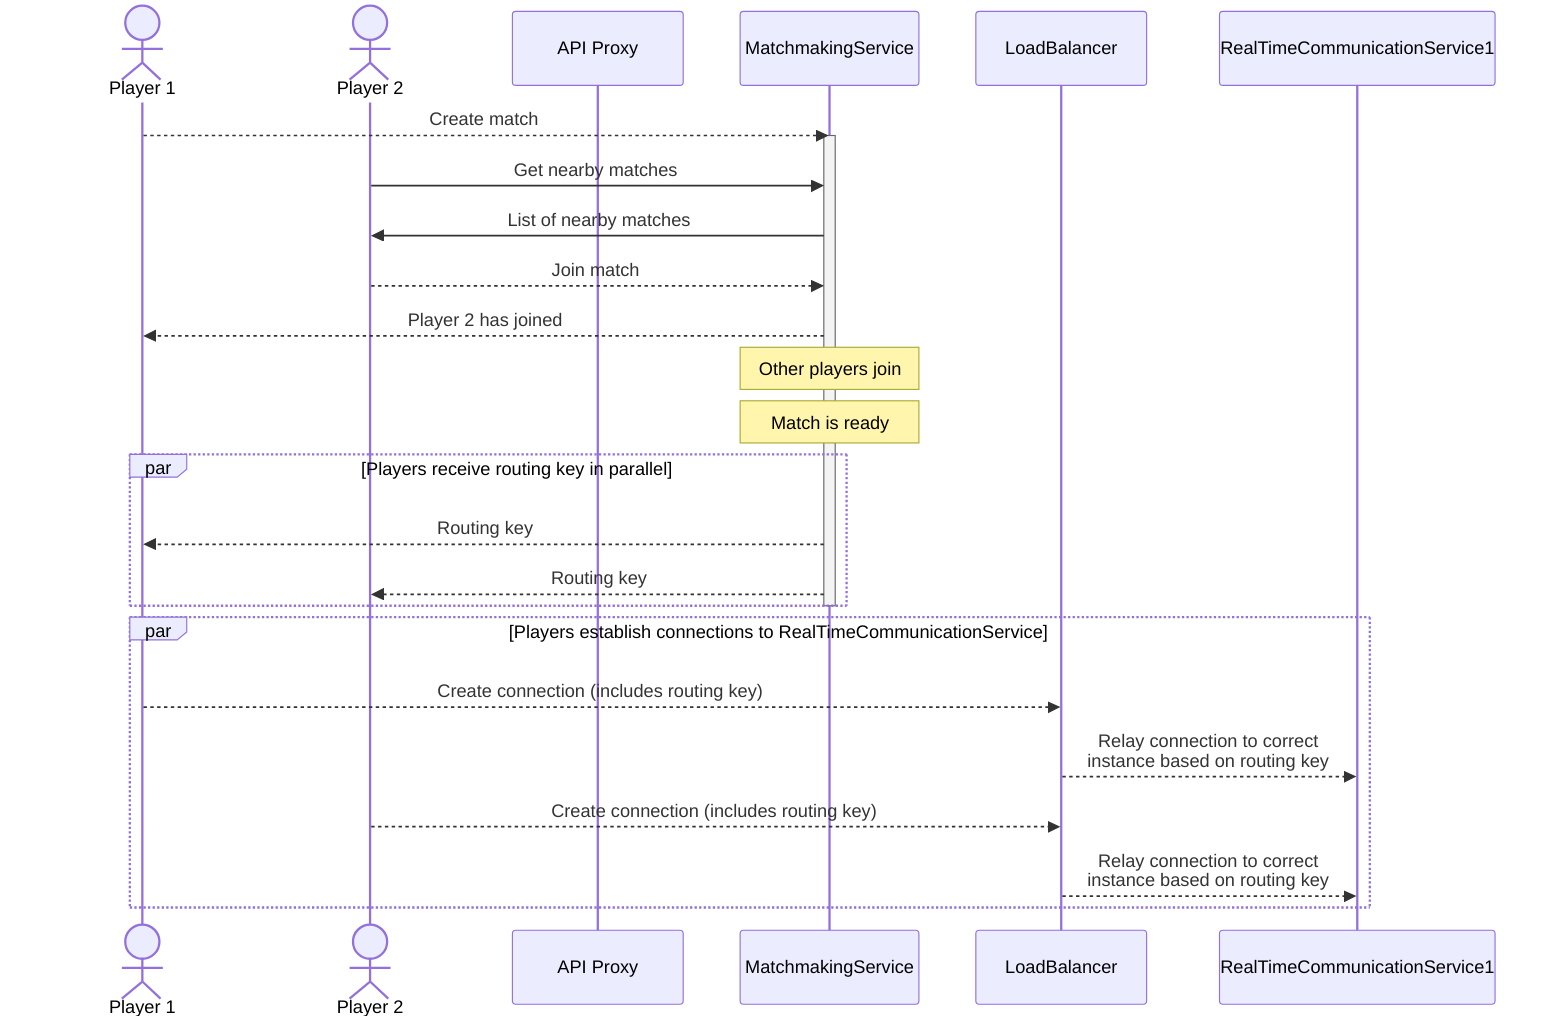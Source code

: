 sequenceDiagram
    actor Player 1
    actor Player 2

    participant API Proxy
    participant MatchmakingService
    participant LoadBalancer
    participant RealTimeCommunicationService1

    Player 1-->>MatchmakingService: Create match
    activate MatchmakingService

    Player 2->>MatchmakingService: Get nearby matches
    MatchmakingService->>Player 2: List of nearby matches

    Player 2-->>MatchmakingService: Join match
    MatchmakingService-->>Player 1: Player 2 has joined
    Note over MatchmakingService: Other players join
    Note over MatchmakingService: Match is ready

    par Players receive routing key in parallel 
        MatchmakingService-->>Player 1: Routing key
        MatchmakingService-->>Player 2: Routing key
    end

    deactivate MatchmakingService

    par Players establish connections to RealTimeCommunicationService
        Player 1-->>LoadBalancer: Create connection (includes routing key)
        LoadBalancer-->>RealTimeCommunicationService1: Relay connection to correct<br>instance based on routing key
        Player 2-->>LoadBalancer: Create connection (includes routing key)
        LoadBalancer-->>RealTimeCommunicationService1: Relay connection to correct<br>instance based on routing key
    end